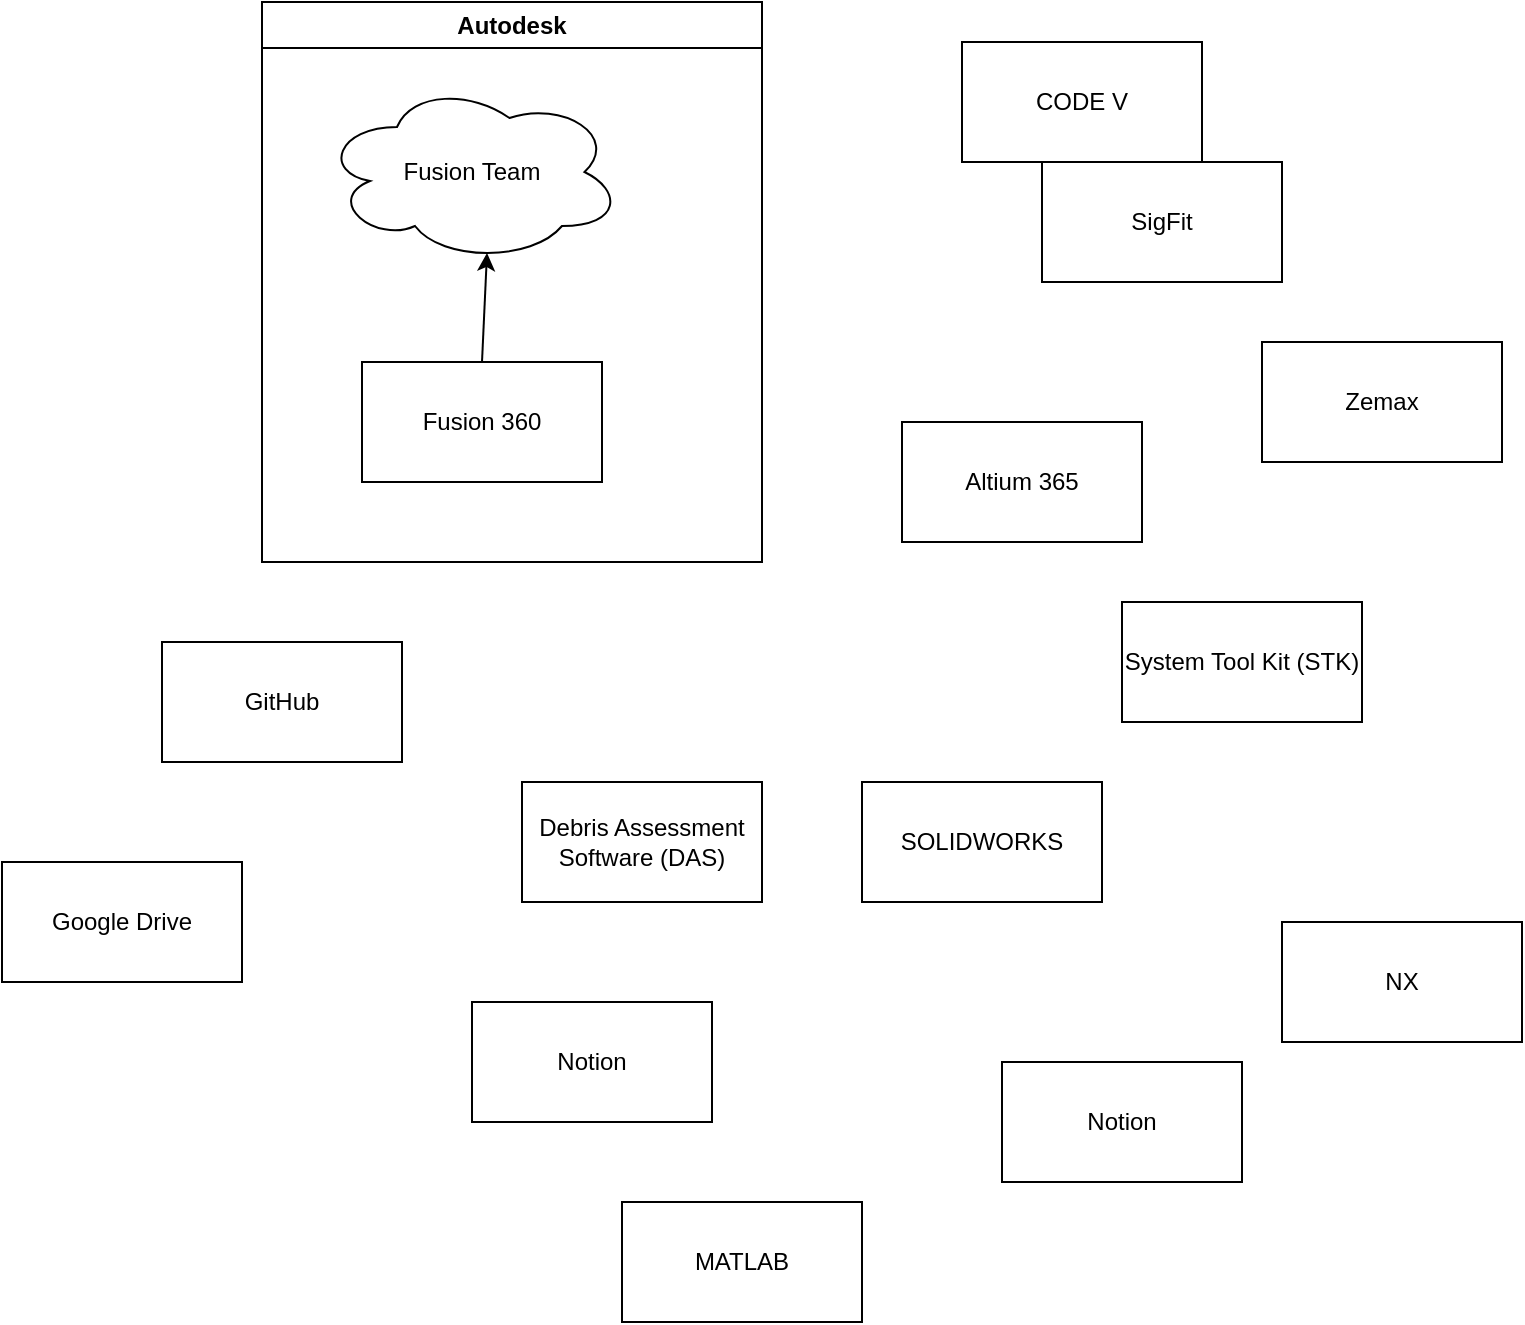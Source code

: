 <mxfile version="20.8.11" type="github">
  <diagram id="iVqs05ysCgDMvs5f8VoH" name="Page-1">
    <mxGraphModel dx="1434" dy="834" grid="1" gridSize="10" guides="1" tooltips="1" connect="1" arrows="1" fold="1" page="1" pageScale="1" pageWidth="1600" pageHeight="1200" background="none" math="0" shadow="0">
      <root>
        <mxCell id="0" />
        <mxCell id="1" parent="0" />
        <mxCell id="8" value="Autodesk" style="swimlane;whiteSpace=wrap;html=1;startSize=23;rounded=0;" parent="1" vertex="1">
          <mxGeometry x="520" y="270" width="250" height="280" as="geometry" />
        </mxCell>
        <mxCell id="2" value="Fusion Team" style="ellipse;shape=cloud;whiteSpace=wrap;html=1;align=center;rounded=0;" parent="8" vertex="1">
          <mxGeometry x="30" y="40" width="150" height="90" as="geometry" />
        </mxCell>
        <mxCell id="10" style="edgeStyle=none;html=1;exitX=0.5;exitY=0;exitDx=0;exitDy=0;entryX=0.55;entryY=0.95;entryDx=0;entryDy=0;entryPerimeter=0;jumpStyle=none;rounded=0;" parent="8" source="9" target="2" edge="1">
          <mxGeometry relative="1" as="geometry" />
        </mxCell>
        <mxCell id="9" value="Fusion 360" style="rounded=0;whiteSpace=wrap;html=1;" parent="8" vertex="1">
          <mxGeometry x="50" y="180" width="120" height="60" as="geometry" />
        </mxCell>
        <mxCell id="11" value="Altium 365" style="rounded=0;whiteSpace=wrap;html=1;" parent="1" vertex="1">
          <mxGeometry x="840" y="480" width="120" height="60" as="geometry" />
        </mxCell>
        <mxCell id="12" value="Debris Assessment Software (DAS)" style="rounded=0;whiteSpace=wrap;html=1;" parent="1" vertex="1">
          <mxGeometry x="650" y="660" width="120" height="60" as="geometry" />
        </mxCell>
        <mxCell id="13" value="System Tool Kit (STK)" style="rounded=0;whiteSpace=wrap;html=1;" parent="1" vertex="1">
          <mxGeometry x="950" y="570" width="120" height="60" as="geometry" />
        </mxCell>
        <mxCell id="14" value="SOLIDWORKS" style="rounded=0;whiteSpace=wrap;html=1;" parent="1" vertex="1">
          <mxGeometry x="820" y="660" width="120" height="60" as="geometry" />
        </mxCell>
        <mxCell id="15" value="NX" style="rounded=0;whiteSpace=wrap;html=1;" parent="1" vertex="1">
          <mxGeometry x="1030" y="730" width="120" height="60" as="geometry" />
        </mxCell>
        <mxCell id="16" value="MATLAB" style="rounded=0;whiteSpace=wrap;html=1;" parent="1" vertex="1">
          <mxGeometry x="700" y="870" width="120" height="60" as="geometry" />
        </mxCell>
        <mxCell id="17" value="GitHub" style="rounded=0;whiteSpace=wrap;html=1;" parent="1" vertex="1">
          <mxGeometry x="470" y="590" width="120" height="60" as="geometry" />
        </mxCell>
        <mxCell id="18" value="Google Drive" style="rounded=0;whiteSpace=wrap;html=1;" parent="1" vertex="1">
          <mxGeometry x="390" y="700" width="120" height="60" as="geometry" />
        </mxCell>
        <mxCell id="19" value="Notion" style="rounded=0;whiteSpace=wrap;html=1;" parent="1" vertex="1">
          <mxGeometry x="625" y="770" width="120" height="60" as="geometry" />
        </mxCell>
        <mxCell id="20" value="Notion" style="rounded=0;whiteSpace=wrap;html=1;" parent="1" vertex="1">
          <mxGeometry x="890" y="800" width="120" height="60" as="geometry" />
        </mxCell>
        <mxCell id="22" value="CODE V" style="rounded=0;whiteSpace=wrap;html=1;" parent="1" vertex="1">
          <mxGeometry x="870" y="290" width="120" height="60" as="geometry" />
        </mxCell>
        <mxCell id="23" value="SigFit" style="rounded=0;whiteSpace=wrap;html=1;" parent="1" vertex="1">
          <mxGeometry x="910" y="350" width="120" height="60" as="geometry" />
        </mxCell>
        <mxCell id="24" value="Zemax" style="rounded=0;whiteSpace=wrap;html=1;" parent="1" vertex="1">
          <mxGeometry x="1020" y="440" width="120" height="60" as="geometry" />
        </mxCell>
      </root>
    </mxGraphModel>
  </diagram>
</mxfile>
